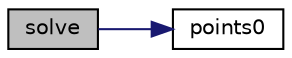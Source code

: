 digraph "solve"
{
  bgcolor="transparent";
  edge [fontname="Helvetica",fontsize="10",labelfontname="Helvetica",labelfontsize="10"];
  node [fontname="Helvetica",fontsize="10",shape=record];
  rankdir="LR";
  Node1 [label="solve",height=0.2,width=0.4,color="black", fillcolor="grey75", style="filled" fontcolor="black"];
  Node1 -> Node2 [color="midnightblue",fontsize="10",style="solid",fontname="Helvetica"];
  Node2 [label="points0",height=0.2,width=0.4,color="black",URL="$utilities_2postProcessing_2optimisation_2cumulativeDisplacement_2createFields_8H.html#a6a2ec2eef78bdf2ab4402d6fc8ebe431"];
}
